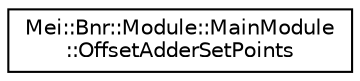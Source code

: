 digraph "Graphical Class Hierarchy"
{
  edge [fontname="Helvetica",fontsize="10",labelfontname="Helvetica",labelfontsize="10"];
  node [fontname="Helvetica",fontsize="10",shape=record];
  rankdir="LR";
  Node1 [label="Mei::Bnr::Module::MainModule\l::OffsetAdderSetPoints",height=0.2,width=0.4,color="black", fillcolor="white", style="filled",URL="$a00097.html",tooltip="MainModule::OffsetAdderSetPoints "];
}
